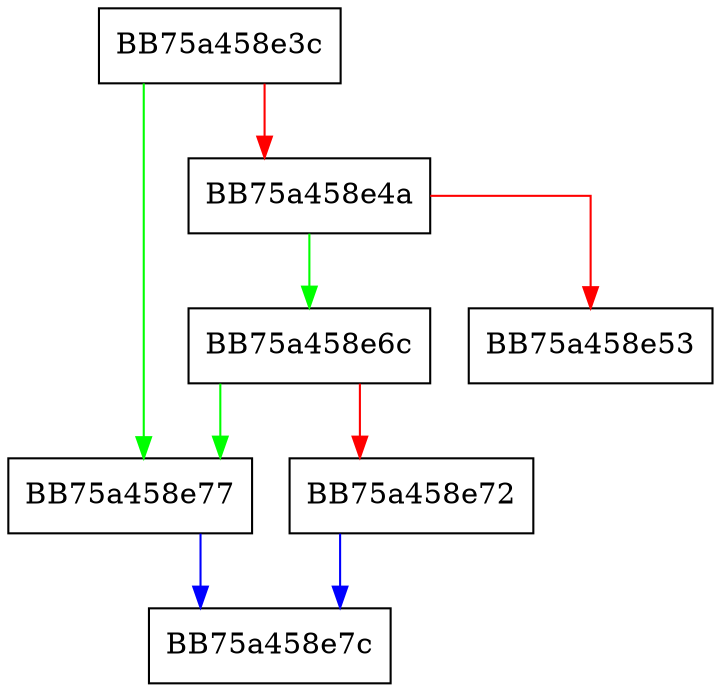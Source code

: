 digraph sqlite3_extended_errcode {
  node [shape="box"];
  graph [splines=ortho];
  BB75a458e3c -> BB75a458e77 [color="green"];
  BB75a458e3c -> BB75a458e4a [color="red"];
  BB75a458e4a -> BB75a458e6c [color="green"];
  BB75a458e4a -> BB75a458e53 [color="red"];
  BB75a458e6c -> BB75a458e77 [color="green"];
  BB75a458e6c -> BB75a458e72 [color="red"];
  BB75a458e72 -> BB75a458e7c [color="blue"];
  BB75a458e77 -> BB75a458e7c [color="blue"];
}